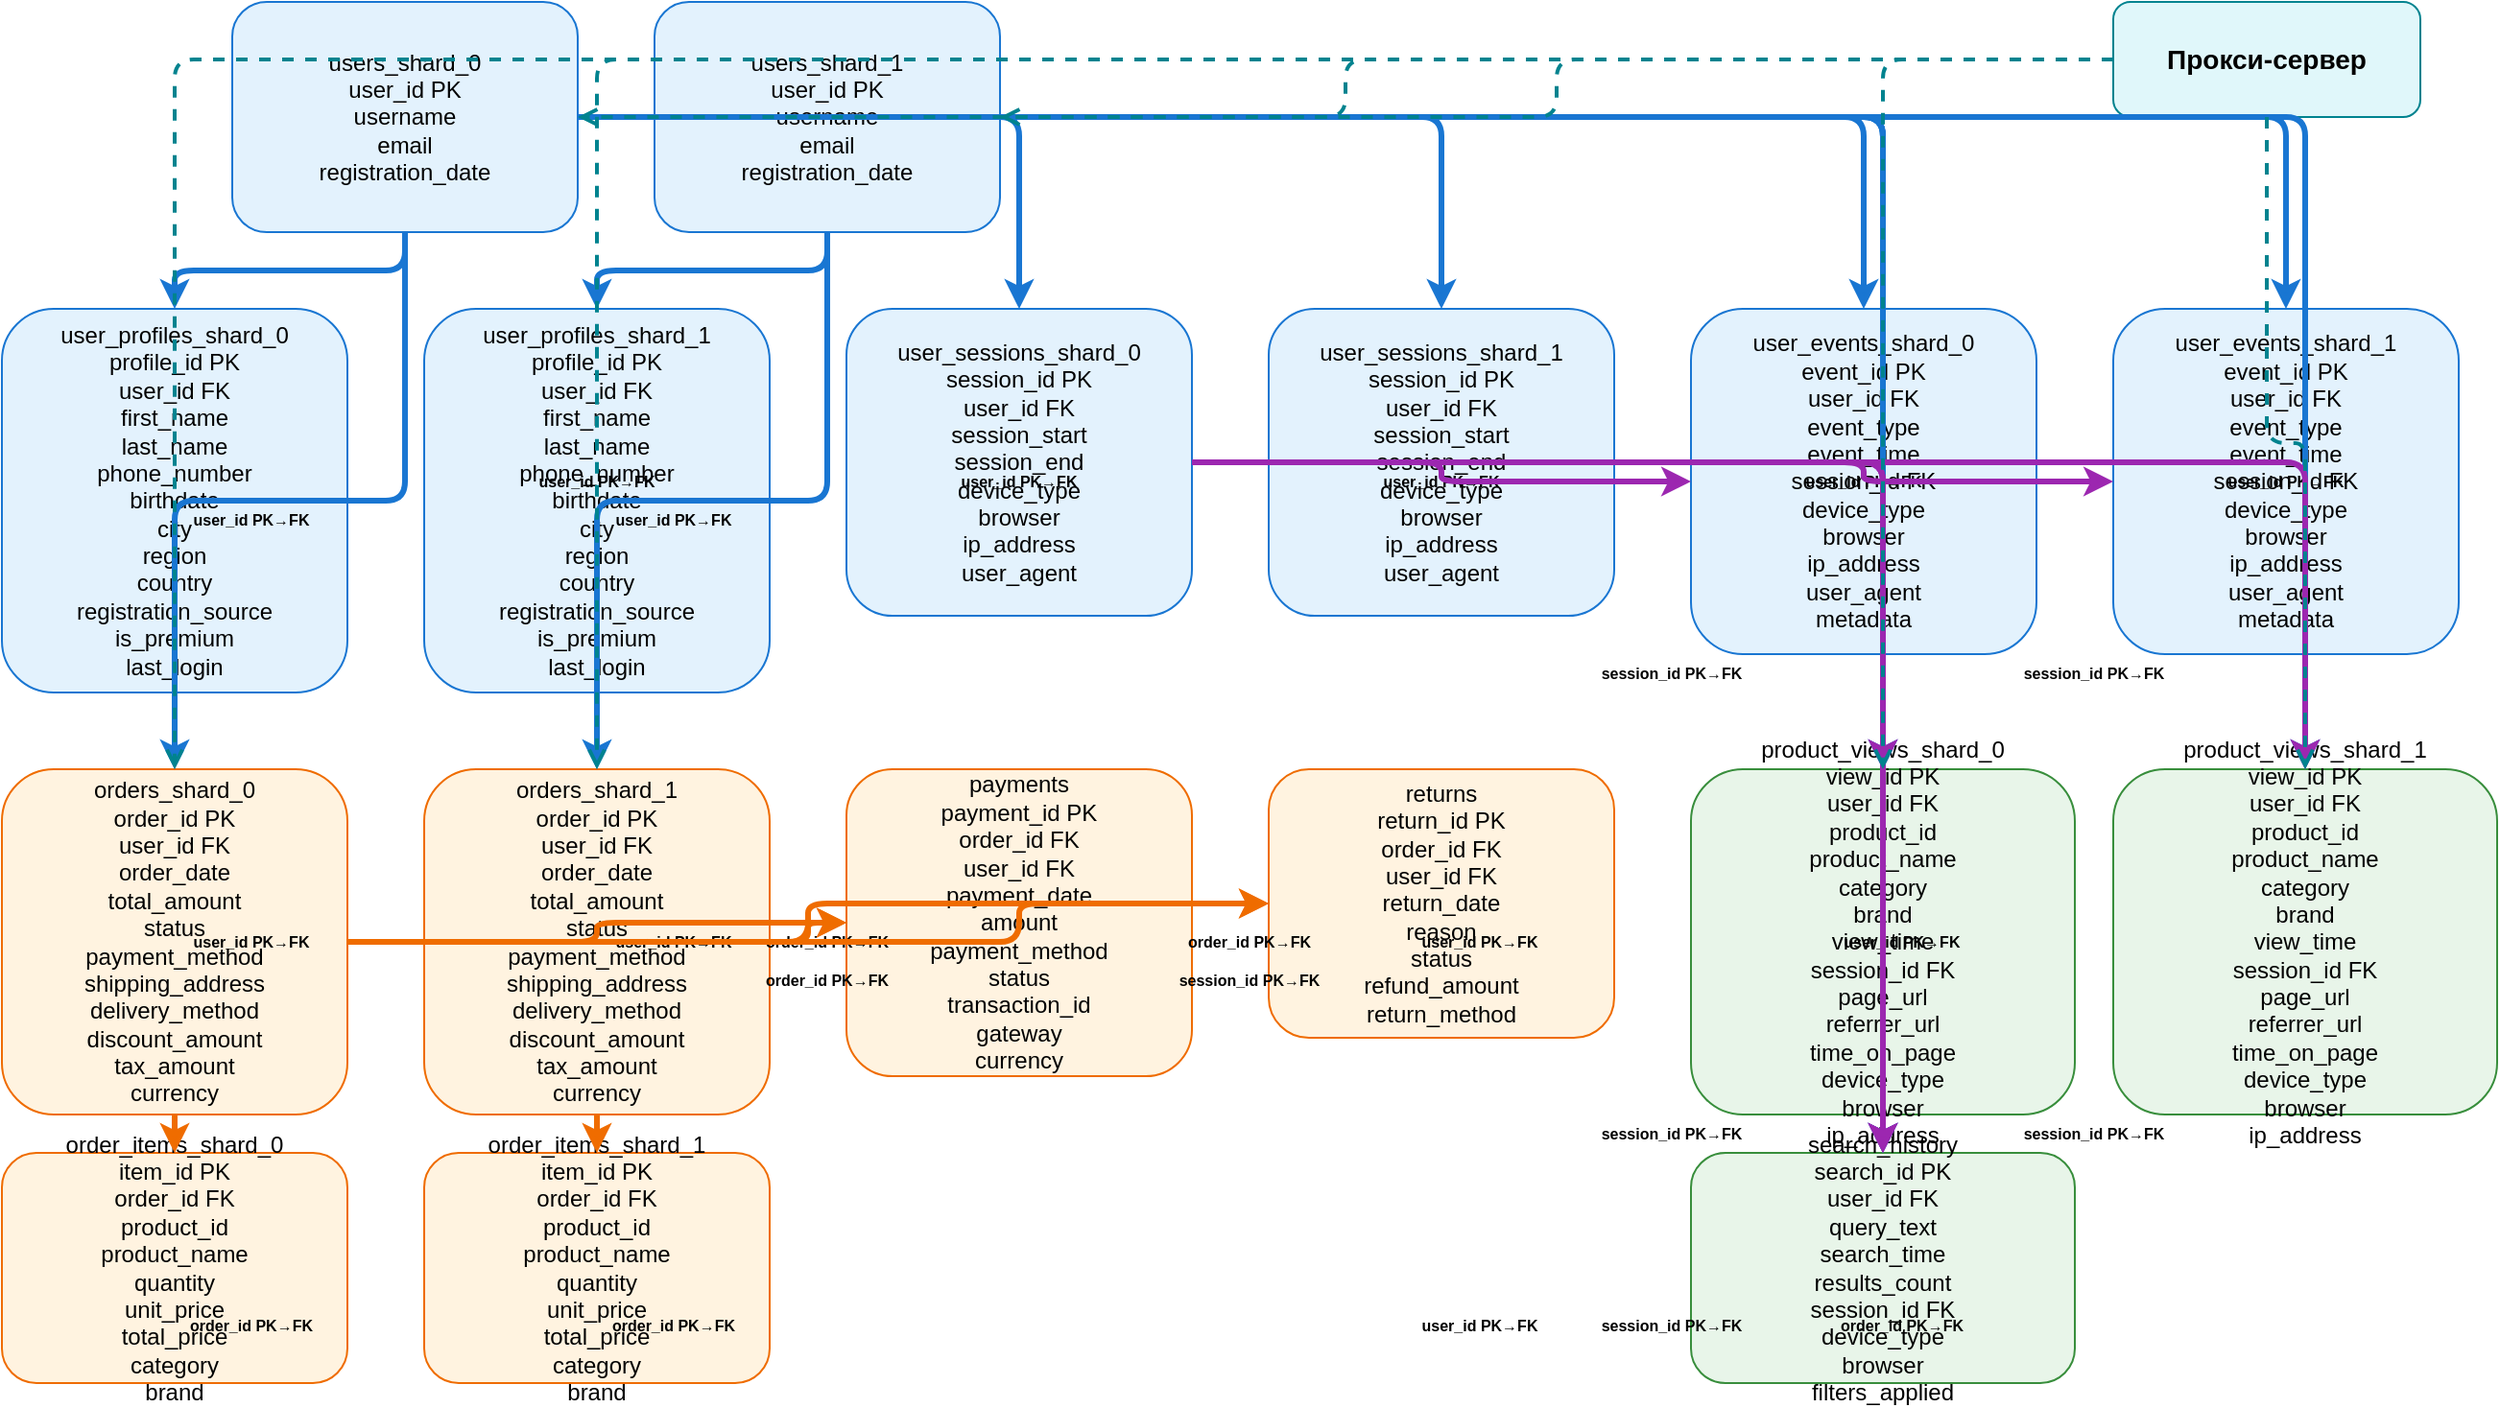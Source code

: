<mxfile>
  <diagram id="er-diagram-full" name="ER Diagram">
    <mxGraphModel dx="1600" dy="1200" grid="1" gridSize="10" guides="1" tooltips="1" connect="1" arrows="1" fold="1" page="1" pageScale="1" pageWidth="1600" pageHeight="1200" background="#ffffff">
      <root>
        <mxCell id="0" />
        <mxCell id="1" parent="0" />
        <!-- USERS -->
        <mxCell id="users0" value="users_shard_0&#10;user_id PK&#10;username&#10;email&#10;registration_date" style="rounded=1;whiteSpace=wrap;html=1;fillColor=#e3f2fd;strokeColor=#1976d2;fontSize=12;" vertex="1" parent="1">
          <mxGeometry x="200" y="40" width="180" height="120" as="geometry"/>
        </mxCell>
        <mxCell id="users1" value="users_shard_1&#10;user_id PK&#10;username&#10;email&#10;registration_date" style="rounded=1;whiteSpace=wrap;html=1;fillColor=#e3f2fd;strokeColor=#1976d2;fontSize=12;" vertex="1" parent="1">
          <mxGeometry x="420" y="40" width="180" height="120" as="geometry"/>
        </mxCell>
        <mxCell id="profiles0" value="user_profiles_shard_0&#10;profile_id PK&#10;user_id FK&#10;first_name&#10;last_name&#10;phone_number&#10;birthdate&#10;city&#10;region&#10;country&#10;registration_source&#10;is_premium&#10;last_login" style="rounded=1;whiteSpace=wrap;html=1;fillColor=#e3f2fd;strokeColor=#1976d2;fontSize=12;" vertex="1" parent="1">
          <mxGeometry x="80" y="200" width="180" height="200" as="geometry"/>
        </mxCell>
        <mxCell id="profiles1" value="user_profiles_shard_1&#10;profile_id PK&#10;user_id FK&#10;first_name&#10;last_name&#10;phone_number&#10;birthdate&#10;city&#10;region&#10;country&#10;registration_source&#10;is_premium&#10;last_login" style="rounded=1;whiteSpace=wrap;html=1;fillColor=#e3f2fd;strokeColor=#1976d2;fontSize=12;" vertex="1" parent="1">
          <mxGeometry x="300" y="200" width="180" height="200" as="geometry"/>
        </mxCell>
        <mxCell id="sessions0" value="user_sessions_shard_0&#10;session_id PK&#10;user_id FK&#10;session_start&#10;session_end&#10;device_type&#10;browser&#10;ip_address&#10;user_agent" style="rounded=1;whiteSpace=wrap;html=1;fillColor=#e3f2fd;strokeColor=#1976d2;fontSize=12;" vertex="1" parent="1">
            <mxGeometry x="520" y="200" width="180" height="160" as="geometry"/>
        </mxCell>
        <mxCell id="sessions1" value="user_sessions_shard_1&#10;session_id PK&#10;user_id FK&#10;session_start&#10;session_end&#10;device_type&#10;browser&#10;ip_address&#10;user_agent" style="rounded=1;whiteSpace=wrap;html=1;fillColor=#e3f2fd;strokeColor=#1976d2;fontSize=12;" vertex="1" parent="1">
            <mxGeometry x="740" y="200" width="180" height="160" as="geometry"/>
        </mxCell>
        <mxCell id="events0" value="user_events_shard_0&#10;event_id PK&#10;user_id FK&#10;event_type&#10;event_time&#10;session_id FK&#10;device_type&#10;browser&#10;ip_address&#10;user_agent&#10;metadata" style="rounded=1;whiteSpace=wrap;html=1;fillColor=#e3f2fd;strokeColor=#1976d2;fontSize=12;" vertex="1" parent="1">
            <mxGeometry x="960" y="200" width="180" height="180" as="geometry"/>
        </mxCell>
        <mxCell id="events1" value="user_events_shard_1&#10;event_id PK&#10;user_id FK&#10;event_type&#10;event_time&#10;session_id FK&#10;device_type&#10;browser&#10;ip_address&#10;user_agent&#10;metadata" style="rounded=1;whiteSpace=wrap;html=1;fillColor=#e3f2fd;strokeColor=#1976d2;fontSize=12;" vertex="1" parent="1">
            <mxGeometry x="1180" y="200" width="180" height="180" as="geometry"/>
        </mxCell>
        <!-- ORDERS -->
        <mxCell id="orders0" value="orders_shard_0&#10;order_id PK&#10;user_id FK&#10;order_date&#10;total_amount&#10;status&#10;payment_method&#10;shipping_address&#10;delivery_method&#10;discount_amount&#10;tax_amount&#10;currency" style="rounded=1;whiteSpace=wrap;html=1;fillColor=#fff3e0;strokeColor=#ef6c00;fontSize=12;" vertex="1" parent="1">
          <mxGeometry x="80" y="440" width="180" height="180" as="geometry"/>
        </mxCell>
        <mxCell id="orders1" value="orders_shard_1&#10;order_id PK&#10;user_id FK&#10;order_date&#10;total_amount&#10;status&#10;payment_method&#10;shipping_address&#10;delivery_method&#10;discount_amount&#10;tax_amount&#10;currency" style="rounded=1;whiteSpace=wrap;html=1;fillColor=#fff3e0;strokeColor=#ef6c00;fontSize=12;" vertex="1" parent="1">
          <mxGeometry x="300" y="440" width="180" height="180" as="geometry"/>
        </mxCell>
        <mxCell id="orderitems0" value="order_items_shard_0&#10;item_id PK&#10;order_id FK&#10;product_id&#10;product_name&#10;quantity&#10;unit_price&#10;total_price&#10;category&#10;brand" style="rounded=1;whiteSpace=wrap;html=1;fillColor=#fff3e0;strokeColor=#ef6c00;fontSize=12;" vertex="1" parent="1">
          <mxGeometry x="80" y="640" width="180" height="120" as="geometry"/>
        </mxCell>
        <mxCell id="orderitems1" value="order_items_shard_1&#10;item_id PK&#10;order_id FK&#10;product_id&#10;product_name&#10;quantity&#10;unit_price&#10;total_price&#10;category&#10;brand" style="rounded=1;whiteSpace=wrap;html=1;fillColor=#fff3e0;strokeColor=#ef6c00;fontSize=12;" vertex="1" parent="1">
          <mxGeometry x="300" y="640" width="180" height="120" as="geometry"/>
        </mxCell>
        <!-- PAYMENTS & RETURNS -->
        <mxCell id="payments" value="payments&#10;payment_id PK&#10;order_id FK&#10;user_id FK&#10;payment_date&#10;amount&#10;payment_method&#10;status&#10;transaction_id&#10;gateway&#10;currency" style="rounded=1;whiteSpace=wrap;html=1;fillColor=#fff3e0;strokeColor=#ef6c00;fontSize=12;" vertex="1" parent="1">
          <mxGeometry x="520" y="440" width="180" height="160" as="geometry"/>
        </mxCell>
        <mxCell id="returns" value="returns&#10;return_id PK&#10;order_id FK&#10;user_id FK&#10;return_date&#10;reason&#10;status&#10;refund_amount&#10;return_method" style="rounded=1;whiteSpace=wrap;html=1;fillColor=#fff3e0;strokeColor=#ef6c00;fontSize=12;" vertex="1" parent="1">
          <mxGeometry x="740" y="440" width="180" height="140" as="geometry"/>
        </mxCell>
        <!-- ANALYTICS -->
        <mxCell id="views0" value="product_views_shard_0&#10;view_id PK&#10;user_id FK&#10;product_id&#10;product_name&#10;category&#10;brand&#10;view_time&#10;session_id FK&#10;page_url&#10;referrer_url&#10;time_on_page&#10;device_type&#10;browser&#10;ip_address" style="rounded=1;whiteSpace=wrap;html=1;fillColor=#e8f5e9;strokeColor=#388e3c;fontSize=12;" vertex="1" parent="1">
          <mxGeometry x="960" y="440" width="200" height="180" as="geometry"/>
        </mxCell>
        <mxCell id="views1" value="product_views_shard_1&#10;view_id PK&#10;user_id FK&#10;product_id&#10;product_name&#10;category&#10;brand&#10;view_time&#10;session_id FK&#10;page_url&#10;referrer_url&#10;time_on_page&#10;device_type&#10;browser&#10;ip_address" style="rounded=1;whiteSpace=wrap;html=1;fillColor=#e8f5e9;strokeColor=#388e3c;fontSize=12;" vertex="1" parent="1">
          <mxGeometry x="1180" y="440" width="200" height="180" as="geometry"/>
        </mxCell>
        <mxCell id="search" value="search_history&#10;search_id PK&#10;user_id FK&#10;query_text&#10;search_time&#10;results_count&#10;session_id FK&#10;device_type&#10;browser&#10;filters_applied" style="rounded=1;whiteSpace=wrap;html=1;fillColor=#e8f5e9;strokeColor=#388e3c;fontSize=12;" vertex="1" parent="1">
          <mxGeometry x="960" y="640" width="200" height="120" as="geometry"/>
        </mxCell>
        <!-- PROXY -->
        <mxCell id="proxy" value="Прокси-сервер" style="rounded=1;whiteSpace=wrap;html=1;fillColor=#e0f7fa;strokeColor=#00838f;fontSize=14;fontStyle=1;" vertex="1" parent="1">
          <mxGeometry x="1180" y="40" width="160" height="60" as="geometry"/>
        </mxCell>
        <!-- Связи по user_id (FK) с подписями -->
        <mxCell id="rel1" style="edgeStyle=orthogonalEdgeStyle;endArrow=classic;html=1;strokeColor=#1976d2;strokeWidth=3;fontSize=10;fontStyle=1;" edge="1" parent="1" source="users0" target="profiles0">
          <mxGeometry relative="1" as="geometry"/>
        </mxCell>
        <mxCell id="label1" value="user_id PK→FK" style="text;html=1;strokeColor=none;fillColor=none;align=center;verticalAlign=middle;whiteSpace=wrap;rounded=0;fontSize=8;fontStyle=1;" vertex="1" parent="1">
          <mxGeometry x="170" y="300" width="80" height="20" as="geometry"/>
        </mxCell>
        <mxCell id="rel2" style="edgeStyle=orthogonalEdgeStyle;endArrow=classic;html=1;strokeColor=#1976d2;strokeWidth=3;fontSize=10;fontStyle=1;" edge="1" parent="1" source="users1" target="profiles1">
          <mxGeometry relative="1" as="geometry"/>
        </mxCell>
        <mxCell id="label2" value="user_id PK→FK" style="text;html=1;strokeColor=none;fillColor=none;align=center;verticalAlign=middle;whiteSpace=wrap;rounded=0;fontSize=8;fontStyle=1;" vertex="1" parent="1">
          <mxGeometry x="390" y="300" width="80" height="20" as="geometry"/>
        </mxCell>
        <mxCell id="rel3" style="edgeStyle=orthogonalEdgeStyle;endArrow=classic;html=1;strokeColor=#1976d2;strokeWidth=3;fontSize=10;fontStyle=1;" edge="1" parent="1" source="users0" target="sessions0">
          <mxGeometry relative="1" as="geometry"/>
        </mxCell>
        <mxCell id="label3" value="user_id PK→FK" style="text;html=1;strokeColor=none;fillColor=none;align=center;verticalAlign=middle;whiteSpace=wrap;rounded=0;fontSize=8;fontStyle=1;" vertex="1" parent="1">
          <mxGeometry x="350" y="280" width="80" height="20" as="geometry"/>
        </mxCell>
        <mxCell id="rel4" style="edgeStyle=orthogonalEdgeStyle;endArrow=classic;html=1;strokeColor=#1976d2;strokeWidth=3;fontSize=10;fontStyle=1;" edge="1" parent="1" source="users1" target="sessions1">
          <mxGeometry relative="1" as="geometry"/>
        </mxCell>
        <mxCell id="label4" value="user_id PK→FK" style="text;html=1;strokeColor=none;fillColor=none;align=center;verticalAlign=middle;whiteSpace=wrap;rounded=0;fontSize=8;fontStyle=1;" vertex="1" parent="1">
          <mxGeometry x="570" y="280" width="80" height="20" as="geometry"/>
        </mxCell>
        <mxCell id="rel5" style="edgeStyle=orthogonalEdgeStyle;endArrow=classic;html=1;strokeColor=#1976d2;strokeWidth=3;fontSize=10;fontStyle=1;" edge="1" parent="1" source="users0" target="events0">
          <mxGeometry relative="1" as="geometry"/>
        </mxCell>
        <mxCell id="label5" value="user_id PK→FK" style="text;html=1;strokeColor=none;fillColor=none;align=center;verticalAlign=middle;whiteSpace=wrap;rounded=0;fontSize=8;fontStyle=1;" vertex="1" parent="1">
          <mxGeometry x="790" y="280" width="80" height="20" as="geometry"/>
        </mxCell>
        <mxCell id="rel6" style="edgeStyle=orthogonalEdgeStyle;endArrow=classic;html=1;strokeColor=#1976d2;strokeWidth=3;fontSize=10;fontStyle=1;" edge="1" parent="1" source="users1" target="events1">
          <mxGeometry relative="1" as="geometry"/>
        </mxCell>
        <mxCell id="label6" value="user_id PK→FK" style="text;html=1;strokeColor=none;fillColor=none;align=center;verticalAlign=middle;whiteSpace=wrap;rounded=0;fontSize=8;fontStyle=1;" vertex="1" parent="1">
          <mxGeometry x="1010" y="280" width="80" height="20" as="geometry"/>
        </mxCell>
        <mxCell id="rel7" style="edgeStyle=orthogonalEdgeStyle;endArrow=classic;html=1;strokeColor=#1976d2;strokeWidth=3;fontSize=10;fontStyle=1;" edge="1" parent="1" source="users0" target="orders0">
          <mxGeometry relative="1" as="geometry"/>
        </mxCell>
        <mxCell id="label7" value="user_id PK→FK" style="text;html=1;strokeColor=none;fillColor=none;align=center;verticalAlign=middle;whiteSpace=wrap;rounded=0;fontSize=8;fontStyle=1;" vertex="1" parent="1">
          <mxGeometry x="1230" y="280" width="80" height="20" as="geometry"/>
        </mxCell>
        <mxCell id="rel8" style="edgeStyle=orthogonalEdgeStyle;endArrow=classic;html=1;strokeColor=#1976d2;strokeWidth=3;fontSize=10;fontStyle=1;" edge="1" parent="1" source="users1" target="orders1">
          <mxGeometry relative="1" as="geometry"/>
        </mxCell>
        <mxCell id="label8" value="user_id PK→FK" style="text;html=1;strokeColor=none;fillColor=none;align=center;verticalAlign=middle;whiteSpace=wrap;rounded=0;fontSize=8;fontStyle=1;" vertex="1" parent="1">
          <mxGeometry x="170" y="520" width="80" height="20" as="geometry"/>
        </mxCell>
        <mxCell id="rel9" style="edgeStyle=orthogonalEdgeStyle;endArrow=classic;html=1;strokeColor=#1976d2;strokeWidth=3;fontSize=10;fontStyle=1;" edge="1" parent="1" source="users0" target="views0">
          <mxGeometry relative="1" as="geometry"/>
        </mxCell>
        <mxCell id="label9" value="user_id PK→FK" style="text;html=1;strokeColor=none;fillColor=none;align=center;verticalAlign=middle;whiteSpace=wrap;rounded=0;fontSize=8;fontStyle=1;" vertex="1" parent="1">
          <mxGeometry x="390" y="520" width="80" height="20" as="geometry"/>
        </mxCell>
        <mxCell id="rel10" style="edgeStyle=orthogonalEdgeStyle;endArrow=classic;html=1;strokeColor=#1976d2;strokeWidth=3;fontSize=10;fontStyle=1;" edge="1" parent="1" source="users1" target="views1">
          <mxGeometry relative="1" as="geometry"/>
        </mxCell>
        <mxCell id="label10" value="user_id PK→FK" style="text;html=1;strokeColor=none;fillColor=none;align=center;verticalAlign=middle;whiteSpace=wrap;rounded=0;fontSize=8;fontStyle=1;" vertex="1" parent="1">
          <mxGeometry x="810" y="520" width="80" height="20" as="geometry"/>
        </mxCell>
        <mxCell id="rel11" style="edgeStyle=orthogonalEdgeStyle;endArrow=classic;html=1;strokeColor=#1976d2;strokeWidth=3;fontSize=10;fontStyle=1;" edge="1" parent="1" source="users0" target="search">
          <mxGeometry relative="1" as="geometry"/>
        </mxCell>
        <mxCell id="label11" value="user_id PK→FK" style="text;html=1;strokeColor=none;fillColor=none;align=center;verticalAlign=middle;whiteSpace=wrap;rounded=0;fontSize=8;fontStyle=1;" vertex="1" parent="1">
          <mxGeometry x="1030" y="520" width="80" height="20" as="geometry"/>
        </mxCell>
        <mxCell id="rel12" style="edgeStyle=orthogonalEdgeStyle;endArrow=classic;html=1;strokeColor=#1976d2;strokeWidth=3;fontSize=10;fontStyle=1;" edge="1" parent="1" source="users1" target="search">
          <mxGeometry relative="1" as="geometry"/>
        </mxCell>
        <mxCell id="label12" value="user_id PK→FK" style="text;html=1;strokeColor=none;fillColor=none;align=center;verticalAlign=middle;whiteSpace=wrap;rounded=0;fontSize=8;fontStyle=1;" vertex="1" parent="1">
          <mxGeometry x="810" y="720" width="80" height="20" as="geometry"/>
        </mxCell>
        <!-- Связи по order_id (FK) с подписями -->
        <mxCell id="rel13" style="edgeStyle=orthogonalEdgeStyle;endArrow=classic;html=1;strokeColor=#ef6c00;strokeWidth=3;fontSize=10;fontStyle=1;" edge="1" parent="1" source="orders0" target="orderitems0">
          <mxGeometry relative="1" as="geometry"/>
        </mxCell>
        <mxCell id="label13" value="order_id PK→FK" style="text;html=1;strokeColor=none;fillColor=none;align=center;verticalAlign=middle;whiteSpace=wrap;rounded=0;fontSize=8;fontStyle=1;" vertex="1" parent="1">
          <mxGeometry x="1030" y="720" width="80" height="20" as="geometry"/>
        </mxCell>
        <mxCell id="rel14" style="edgeStyle=orthogonalEdgeStyle;endArrow=classic;html=1;strokeColor=#ef6c00;strokeWidth=3;fontSize=10;fontStyle=1;" edge="1" parent="1" source="orders1" target="orderitems1">
          <mxGeometry relative="1" as="geometry"/>
        </mxCell>
        <mxCell id="label14" value="order_id PK→FK" style="text;html=1;strokeColor=none;fillColor=none;align=center;verticalAlign=middle;whiteSpace=wrap;rounded=0;fontSize=8;fontStyle=1;" vertex="1" parent="1">
          <mxGeometry x="170" y="720" width="80" height="20" as="geometry"/>
        </mxCell>
        <mxCell id="rel15" style="edgeStyle=orthogonalEdgeStyle;endArrow=classic;html=1;strokeColor=#ef6c00;strokeWidth=3;fontSize=10;fontStyle=1;" edge="1" parent="1" source="orders0" target="payments">
          <mxGeometry relative="1" as="geometry"/>
        </mxCell>
        <mxCell id="label15" value="order_id PK→FK" style="text;html=1;strokeColor=none;fillColor=none;align=center;verticalAlign=middle;whiteSpace=wrap;rounded=0;fontSize=8;fontStyle=1;" vertex="1" parent="1">
          <mxGeometry x="390" y="720" width="80" height="20" as="geometry"/>
        </mxCell>
        <mxCell id="rel16" style="edgeStyle=orthogonalEdgeStyle;endArrow=classic;html=1;strokeColor=#ef6c00;strokeWidth=3;fontSize=10;fontStyle=1;" edge="1" parent="1" source="orders1" target="payments">
          <mxGeometry relative="1" as="geometry"/>
        </mxCell>
        <mxCell id="label16" value="order_id PK→FK" style="text;html=1;strokeColor=none;fillColor=none;align=center;verticalAlign=middle;whiteSpace=wrap;rounded=0;fontSize=8;fontStyle=1;" vertex="1" parent="1">
          <mxGeometry x="470" y="520" width="80" height="20" as="geometry"/>
        </mxCell>
        <mxCell id="rel17" style="edgeStyle=orthogonalEdgeStyle;endArrow=classic;html=1;strokeColor=#ef6c00;strokeWidth=3;fontSize=10;fontStyle=1;" edge="1" parent="1" source="orders0" target="returns">
          <mxGeometry relative="1" as="geometry"/>
        </mxCell>
        <mxCell id="label17" value="order_id PK→FK" style="text;html=1;strokeColor=none;fillColor=none;align=center;verticalAlign=middle;whiteSpace=wrap;rounded=0;fontSize=8;fontStyle=1;" vertex="1" parent="1">
          <mxGeometry x="470" y="540" width="80" height="20" as="geometry"/>
        </mxCell>
        <mxCell id="rel18" style="edgeStyle=orthogonalEdgeStyle;endArrow=classic;html=1;strokeColor=#ef6c00;strokeWidth=3;fontSize=10;fontStyle=1;" edge="1" parent="1" source="orders1" target="returns">
          <mxGeometry relative="1" as="geometry"/>
        </mxCell>
        <mxCell id="label18" value="order_id PK→FK" style="text;html=1;strokeColor=none;fillColor=none;align=center;verticalAlign=middle;whiteSpace=wrap;rounded=0;fontSize=8;fontStyle=1;" vertex="1" parent="1">
          <mxGeometry x="690" y="520" width="80" height="20" as="geometry"/>
        </mxCell>
        <!-- Связи по session_id (FK) с подписями -->
        <mxCell id="rel19" style="edgeStyle=orthogonalEdgeStyle;endArrow=classic;html=1;strokeColor=#9c27b0;strokeWidth=3;fontSize=10;fontStyle=1;" edge="1" parent="1" source="sessions0" target="events0">
          <mxGeometry relative="1" as="geometry"/>
        </mxCell>
        <mxCell id="label19" value="session_id PK→FK" style="text;html=1;strokeColor=none;fillColor=none;align=center;verticalAlign=middle;whiteSpace=wrap;rounded=0;fontSize=8;fontStyle=1;" vertex="1" parent="1">
          <mxGeometry x="690" y="540" width="80" height="20" as="geometry"/>
        </mxCell>
        <mxCell id="rel20" style="edgeStyle=orthogonalEdgeStyle;endArrow=classic;html=1;strokeColor=#9c27b0;strokeWidth=3;fontSize=10;fontStyle=1;" edge="1" parent="1" source="sessions1" target="events1">
          <mxGeometry relative="1" as="geometry"/>
        </mxCell>
        <mxCell id="label20" value="session_id PK→FK" style="text;html=1;strokeColor=none;fillColor=none;align=center;verticalAlign=middle;whiteSpace=wrap;rounded=0;fontSize=8;fontStyle=1;" vertex="1" parent="1">
          <mxGeometry x="910" y="380" width="80" height="20" as="geometry"/>
        </mxCell>
        <mxCell id="rel21" style="edgeStyle=orthogonalEdgeStyle;endArrow=classic;html=1;strokeColor=#9c27b0;strokeWidth=3;fontSize=10;fontStyle=1;" edge="1" parent="1" source="sessions0" target="views0">
          <mxGeometry relative="1" as="geometry"/>
        </mxCell>
        <mxCell id="label21" value="session_id PK→FK" style="text;html=1;strokeColor=none;fillColor=none;align=center;verticalAlign=middle;whiteSpace=wrap;rounded=0;fontSize=8;fontStyle=1;" vertex="1" parent="1">
          <mxGeometry x="1130" y="380" width="80" height="20" as="geometry"/>
        </mxCell>
        <mxCell id="rel22" style="edgeStyle=orthogonalEdgeStyle;endArrow=classic;html=1;strokeColor=#9c27b0;strokeWidth=3;fontSize=10;fontStyle=1;" edge="1" parent="1" source="sessions1" target="views1">
          <mxGeometry relative="1" as="geometry"/>
        </mxCell>
        <mxCell id="label22" value="session_id PK→FK" style="text;html=1;strokeColor=none;fillColor=none;align=center;verticalAlign=middle;whiteSpace=wrap;rounded=0;fontSize=8;fontStyle=1;" vertex="1" parent="1">
          <mxGeometry x="910" y="620" width="80" height="20" as="geometry"/>
        </mxCell>
        <mxCell id="rel23" style="edgeStyle=orthogonalEdgeStyle;endArrow=classic;html=1;strokeColor=#9c27b0;strokeWidth=3;fontSize=10;fontStyle=1;" edge="1" parent="1" source="sessions0" target="search">
          <mxGeometry relative="1" as="geometry"/>
        </mxCell>
        <mxCell id="label23" value="session_id PK→FK" style="text;html=1;strokeColor=none;fillColor=none;align=center;verticalAlign=middle;whiteSpace=wrap;rounded=0;fontSize=8;fontStyle=1;" vertex="1" parent="1">
          <mxGeometry x="1130" y="620" width="80" height="20" as="geometry"/>
        </mxCell>
        <mxCell id="rel24" style="edgeStyle=orthogonalEdgeStyle;endArrow=classic;html=1;strokeColor=#9c27b0;strokeWidth=3;fontSize=10;fontStyle=1;" edge="1" parent="1" source="sessions1" target="search">
          <mxGeometry relative="1" as="geometry"/>
        </mxCell>
        <mxCell id="label24" value="session_id PK→FK" style="text;html=1;strokeColor=none;fillColor=none;align=center;verticalAlign=middle;whiteSpace=wrap;rounded=0;fontSize=8;fontStyle=1;" vertex="1" parent="1">
          <mxGeometry x="910" y="720" width="80" height="20" as="geometry"/>
        </mxCell>
        <!-- ПРОКСИ dotted arrows -->
        <mxCell style="edgeStyle=orthogonalEdgeStyle;dashed=1;endArrow=open;html=1;strokeColor=#00838f;strokeWidth=2;" edge="1" parent="1" source="proxy" target="users0"><mxGeometry relative="1" as="geometry"/></mxCell>
        <mxCell style="edgeStyle=orthogonalEdgeStyle;dashed=1;endArrow=open;html=1;strokeColor=#00838f;strokeWidth=2;" edge="1" parent="1" source="proxy" target="users1"><mxGeometry relative="1" as="geometry"/></mxCell>
        <mxCell style="edgeStyle=orthogonalEdgeStyle;dashed=1;endArrow=open;html=1;strokeColor=#00838f;strokeWidth=2;" edge="1" parent="1" source="proxy" target="orders0"><mxGeometry relative="1" as="geometry"/></mxCell>
        <mxCell style="edgeStyle=orthogonalEdgeStyle;dashed=1;endArrow=open;html=1;strokeColor=#00838f;strokeWidth=2;" edge="1" parent="1" source="proxy" target="orders1"><mxGeometry relative="1" as="geometry"/></mxCell>
        <mxCell style="edgeStyle=orthogonalEdgeStyle;dashed=1;endArrow=open;html=1;strokeColor=#00838f;strokeWidth=2;" edge="1" parent="1" source="proxy" target="views0"><mxGeometry relative="1" as="geometry"/></mxCell>
        <mxCell style="edgeStyle=orthogonalEdgeStyle;dashed=1;endArrow=open;html=1;strokeColor=#00838f;strokeWidth=2;" edge="1" parent="1" source="proxy" target="views1"><mxGeometry relative="1" as="geometry"/></mxCell>
      </root>
    </mxGraphModel>
  </diagram>
</mxfile> 